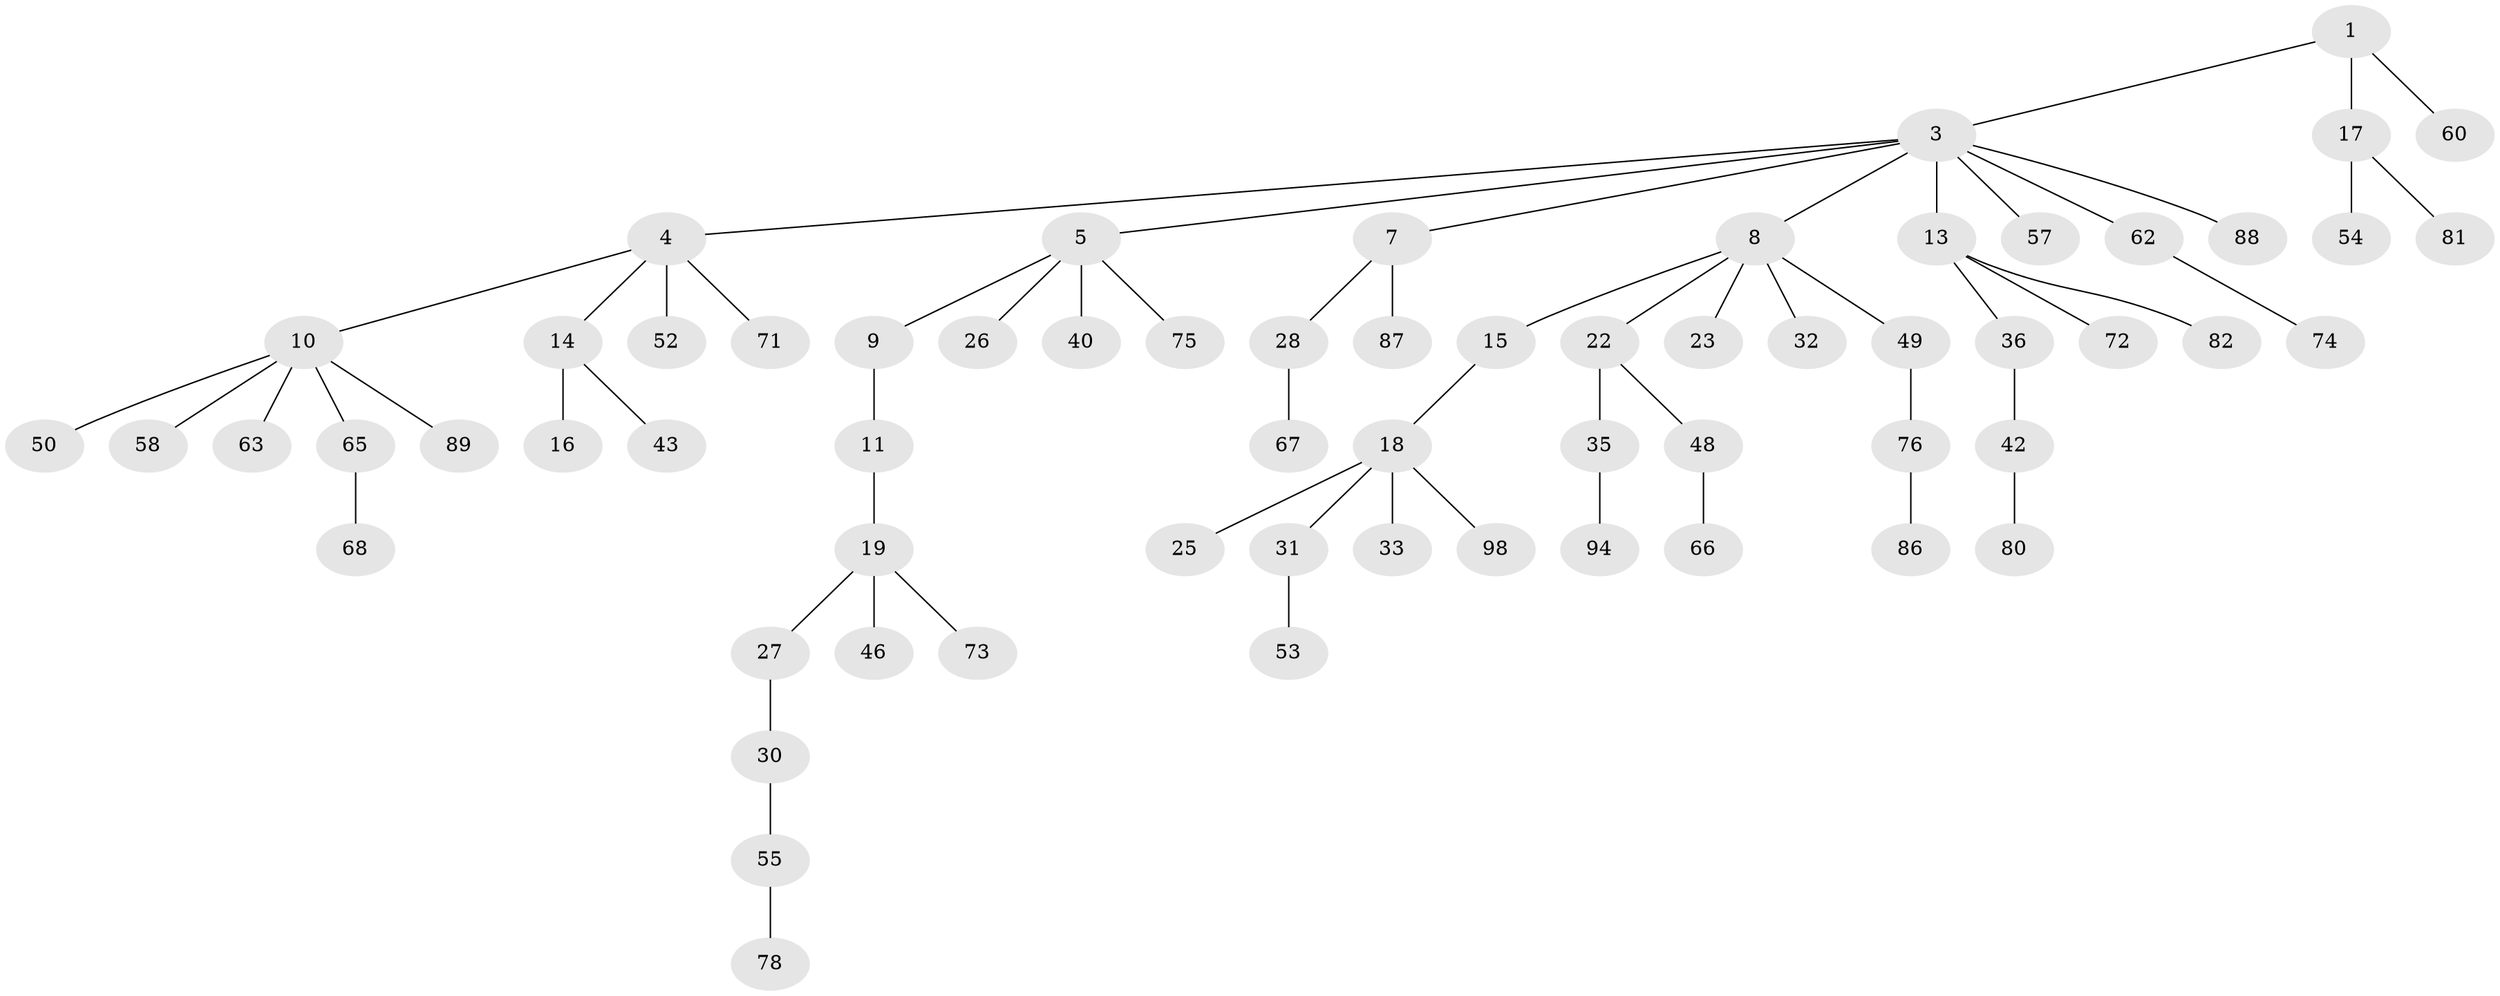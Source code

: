// original degree distribution, {4: 0.04, 1: 0.47, 9: 0.01, 5: 0.05, 2: 0.28, 3: 0.15}
// Generated by graph-tools (version 1.1) at 2025/11/02/21/25 10:11:10]
// undirected, 64 vertices, 63 edges
graph export_dot {
graph [start="1"]
  node [color=gray90,style=filled];
  1 [super="+2"];
  3 [super="+38"];
  4 [super="+6"];
  5 [super="+34"];
  7 [super="+41"];
  8 [super="+12"];
  9 [super="+91"];
  10 [super="+47"];
  11 [super="+21"];
  13 [super="+45"];
  14 [super="+61"];
  15;
  16;
  17 [super="+59"];
  18 [super="+29"];
  19 [super="+20"];
  22 [super="+24"];
  23;
  25 [super="+96"];
  26;
  27 [super="+44"];
  28 [super="+64"];
  30;
  31 [super="+37"];
  32;
  33;
  35 [super="+70"];
  36 [super="+39"];
  40 [super="+56"];
  42 [super="+79"];
  43;
  46;
  48 [super="+83"];
  49 [super="+85"];
  50 [super="+51"];
  52;
  53;
  54 [super="+69"];
  55 [super="+90"];
  57;
  58;
  60;
  62 [super="+77"];
  63;
  65;
  66;
  67;
  68 [super="+99"];
  71 [super="+100"];
  72;
  73 [super="+84"];
  74 [super="+97"];
  75 [super="+95"];
  76 [super="+93"];
  78;
  80;
  81;
  82 [super="+92"];
  86;
  87;
  88;
  89;
  94;
  98;
  1 -- 3;
  1 -- 17;
  1 -- 60;
  3 -- 4;
  3 -- 5;
  3 -- 7;
  3 -- 8;
  3 -- 13;
  3 -- 62;
  3 -- 88;
  3 -- 57;
  4 -- 10;
  4 -- 14;
  4 -- 71;
  4 -- 52;
  5 -- 9;
  5 -- 26;
  5 -- 40;
  5 -- 75;
  7 -- 28;
  7 -- 87;
  8 -- 15;
  8 -- 23;
  8 -- 49;
  8 -- 32;
  8 -- 22;
  9 -- 11;
  10 -- 63;
  10 -- 65;
  10 -- 50;
  10 -- 58;
  10 -- 89;
  11 -- 19;
  13 -- 36;
  13 -- 82;
  13 -- 72;
  14 -- 16;
  14 -- 43;
  15 -- 18;
  17 -- 54;
  17 -- 81;
  18 -- 25;
  18 -- 33;
  18 -- 98;
  18 -- 31;
  19 -- 27;
  19 -- 73;
  19 -- 46;
  22 -- 48;
  22 -- 35;
  27 -- 30;
  28 -- 67;
  30 -- 55;
  31 -- 53;
  35 -- 94;
  36 -- 42;
  42 -- 80;
  48 -- 66;
  49 -- 76;
  55 -- 78;
  62 -- 74;
  65 -- 68;
  76 -- 86;
}
